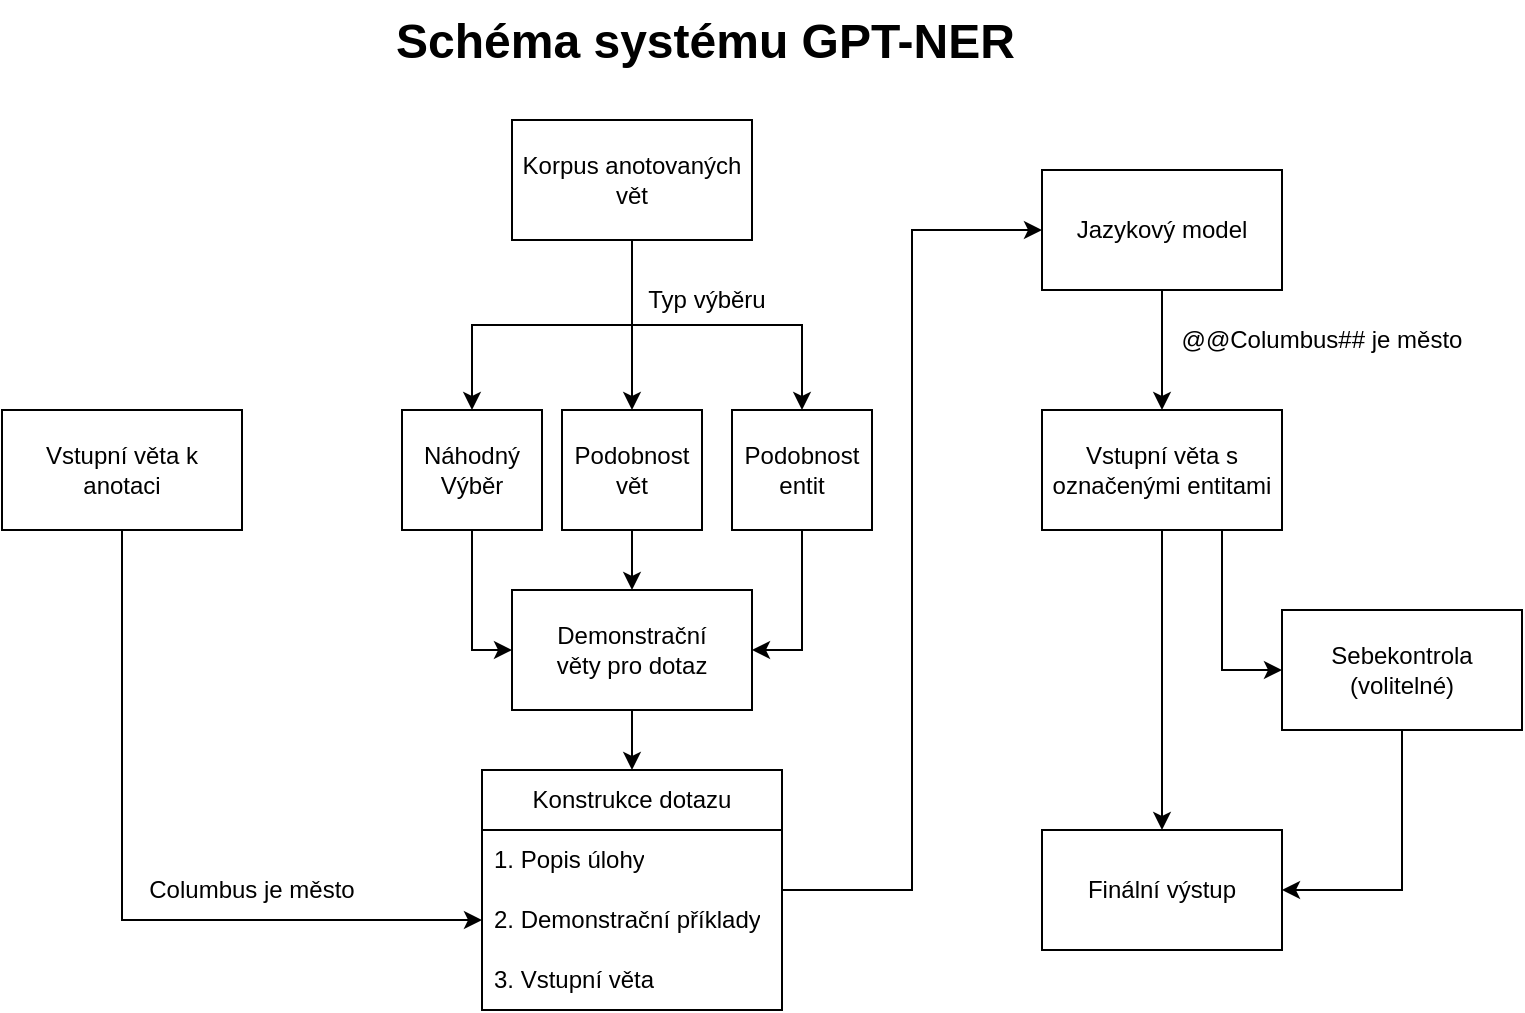 <mxfile version="24.9.1">
  <diagram name="Page-1" id="SEhFTJjyP5TGHyo1Qm9f">
    <mxGraphModel dx="1392" dy="842" grid="1" gridSize="10" guides="1" tooltips="1" connect="1" arrows="1" fold="1" page="1" pageScale="1" pageWidth="850" pageHeight="1100" math="0" shadow="0">
      <root>
        <mxCell id="0" />
        <mxCell id="1" parent="0" />
        <mxCell id="MraOp17JEpSf__5AFosI-23" value="" style="group;direction=east;" vertex="1" connectable="0" parent="1">
          <mxGeometry x="310" y="135" width="130" height="60" as="geometry" />
        </mxCell>
        <mxCell id="MraOp17JEpSf__5AFosI-2" value="" style="rounded=0;whiteSpace=wrap;html=1;movable=1;resizable=1;rotatable=1;deletable=1;editable=1;locked=0;connectable=1;direction=east;" vertex="1" parent="MraOp17JEpSf__5AFosI-23">
          <mxGeometry x="5" width="120" height="60" as="geometry" />
        </mxCell>
        <mxCell id="MraOp17JEpSf__5AFosI-15" value="Korpus anotovaných vět" style="text;html=1;align=center;verticalAlign=middle;whiteSpace=wrap;rounded=0;movable=1;resizable=1;rotatable=1;deletable=1;editable=1;locked=0;connectable=1;direction=east;" vertex="1" parent="MraOp17JEpSf__5AFosI-23">
          <mxGeometry y="5" width="130" height="50" as="geometry" />
        </mxCell>
        <mxCell id="MraOp17JEpSf__5AFosI-24" value="" style="group" vertex="1" connectable="0" parent="1">
          <mxGeometry x="60" y="280" width="120" height="60" as="geometry" />
        </mxCell>
        <mxCell id="MraOp17JEpSf__5AFosI-1" value="" style="rounded=0;whiteSpace=wrap;html=1;" vertex="1" parent="MraOp17JEpSf__5AFosI-24">
          <mxGeometry width="120" height="60" as="geometry" />
        </mxCell>
        <mxCell id="MraOp17JEpSf__5AFosI-21" value="Vstupní věta k anotaci" style="text;html=1;align=center;verticalAlign=middle;whiteSpace=wrap;rounded=0;" vertex="1" parent="MraOp17JEpSf__5AFosI-24">
          <mxGeometry x="5" y="15" width="110" height="30" as="geometry" />
        </mxCell>
        <mxCell id="MraOp17JEpSf__5AFosI-25" value="" style="group;direction=east;" vertex="1" connectable="0" parent="1">
          <mxGeometry x="260" y="280" width="70" height="60" as="geometry" />
        </mxCell>
        <mxCell id="MraOp17JEpSf__5AFosI-3" value="" style="rounded=0;whiteSpace=wrap;html=1;direction=east;" vertex="1" parent="MraOp17JEpSf__5AFosI-25">
          <mxGeometry width="70" height="60" as="geometry" />
        </mxCell>
        <mxCell id="MraOp17JEpSf__5AFosI-6" value="Náhodný Výběr" style="text;html=1;align=center;verticalAlign=middle;whiteSpace=wrap;rounded=0;direction=east;" vertex="1" parent="MraOp17JEpSf__5AFosI-25">
          <mxGeometry x="5" y="15" width="60" height="30" as="geometry" />
        </mxCell>
        <mxCell id="MraOp17JEpSf__5AFosI-26" value="" style="group;direction=east;" vertex="1" connectable="0" parent="1">
          <mxGeometry x="340" y="280" width="70" height="60" as="geometry" />
        </mxCell>
        <mxCell id="MraOp17JEpSf__5AFosI-4" value="" style="rounded=0;whiteSpace=wrap;html=1;direction=east;" vertex="1" parent="MraOp17JEpSf__5AFosI-26">
          <mxGeometry width="70" height="60" as="geometry" />
        </mxCell>
        <mxCell id="MraOp17JEpSf__5AFosI-10" value="Podobnost vět" style="text;html=1;align=center;verticalAlign=middle;whiteSpace=wrap;rounded=0;direction=east;" vertex="1" parent="MraOp17JEpSf__5AFosI-26">
          <mxGeometry x="5" y="15" width="60" height="30" as="geometry" />
        </mxCell>
        <mxCell id="MraOp17JEpSf__5AFosI-27" value="" style="group;direction=east;" vertex="1" connectable="0" parent="1">
          <mxGeometry x="425" y="280" width="70" height="60" as="geometry" />
        </mxCell>
        <mxCell id="MraOp17JEpSf__5AFosI-5" value="" style="rounded=0;whiteSpace=wrap;html=1;direction=east;" vertex="1" parent="MraOp17JEpSf__5AFosI-27">
          <mxGeometry width="70" height="60" as="geometry" />
        </mxCell>
        <mxCell id="MraOp17JEpSf__5AFosI-11" value="Podobnost entit" style="text;html=1;align=center;verticalAlign=middle;whiteSpace=wrap;rounded=0;direction=east;" vertex="1" parent="MraOp17JEpSf__5AFosI-27">
          <mxGeometry x="5" y="15" width="60" height="30" as="geometry" />
        </mxCell>
        <mxCell id="MraOp17JEpSf__5AFosI-28" value="" style="group;direction=east;" vertex="1" connectable="0" parent="1">
          <mxGeometry x="315" y="370" width="120" height="60" as="geometry" />
        </mxCell>
        <mxCell id="MraOp17JEpSf__5AFosI-16" value="" style="rounded=0;whiteSpace=wrap;html=1;direction=east;" vertex="1" parent="MraOp17JEpSf__5AFosI-28">
          <mxGeometry width="120" height="60" as="geometry" />
        </mxCell>
        <mxCell id="MraOp17JEpSf__5AFosI-17" value="Demonstrační věty pro dotaz" style="text;html=1;align=center;verticalAlign=middle;whiteSpace=wrap;rounded=0;direction=east;" vertex="1" parent="MraOp17JEpSf__5AFosI-28">
          <mxGeometry x="15" y="15" width="90" height="30" as="geometry" />
        </mxCell>
        <mxCell id="MraOp17JEpSf__5AFosI-12" style="edgeStyle=orthogonalEdgeStyle;rounded=0;orthogonalLoop=1;jettySize=auto;html=1;entryX=0.5;entryY=0;entryDx=0;entryDy=0;" edge="1" parent="1" source="MraOp17JEpSf__5AFosI-2" target="MraOp17JEpSf__5AFosI-3">
          <mxGeometry relative="1" as="geometry" />
        </mxCell>
        <mxCell id="MraOp17JEpSf__5AFosI-13" style="edgeStyle=orthogonalEdgeStyle;rounded=0;orthogonalLoop=1;jettySize=auto;html=1;exitX=0.5;exitY=1;exitDx=0;exitDy=0;entryX=0.5;entryY=0;entryDx=0;entryDy=0;" edge="1" parent="1" source="MraOp17JEpSf__5AFosI-2" target="MraOp17JEpSf__5AFosI-4">
          <mxGeometry relative="1" as="geometry" />
        </mxCell>
        <mxCell id="MraOp17JEpSf__5AFosI-14" style="edgeStyle=orthogonalEdgeStyle;rounded=0;orthogonalLoop=1;jettySize=auto;html=1;exitX=0.5;exitY=1;exitDx=0;exitDy=0;entryX=0.5;entryY=0;entryDx=0;entryDy=0;" edge="1" parent="1" source="MraOp17JEpSf__5AFosI-2" target="MraOp17JEpSf__5AFosI-5">
          <mxGeometry relative="1" as="geometry" />
        </mxCell>
        <mxCell id="MraOp17JEpSf__5AFosI-18" style="edgeStyle=orthogonalEdgeStyle;rounded=0;orthogonalLoop=1;jettySize=auto;html=1;exitX=0.5;exitY=1;exitDx=0;exitDy=0;entryX=0;entryY=0.5;entryDx=0;entryDy=0;" edge="1" parent="1" source="MraOp17JEpSf__5AFosI-3" target="MraOp17JEpSf__5AFosI-16">
          <mxGeometry relative="1" as="geometry" />
        </mxCell>
        <mxCell id="MraOp17JEpSf__5AFosI-19" style="edgeStyle=orthogonalEdgeStyle;rounded=0;orthogonalLoop=1;jettySize=auto;html=1;exitX=0.5;exitY=1;exitDx=0;exitDy=0;entryX=0.5;entryY=0;entryDx=0;entryDy=0;" edge="1" parent="1" source="MraOp17JEpSf__5AFosI-4" target="MraOp17JEpSf__5AFosI-16">
          <mxGeometry relative="1" as="geometry" />
        </mxCell>
        <mxCell id="MraOp17JEpSf__5AFosI-20" style="edgeStyle=orthogonalEdgeStyle;rounded=0;orthogonalLoop=1;jettySize=auto;html=1;exitX=0.5;exitY=1;exitDx=0;exitDy=0;entryX=1;entryY=0.5;entryDx=0;entryDy=0;" edge="1" parent="1" source="MraOp17JEpSf__5AFosI-5" target="MraOp17JEpSf__5AFosI-16">
          <mxGeometry relative="1" as="geometry" />
        </mxCell>
        <mxCell id="MraOp17JEpSf__5AFosI-29" value="Typ výběru" style="text;html=1;align=center;verticalAlign=middle;whiteSpace=wrap;rounded=0;" vertex="1" parent="1">
          <mxGeometry x="365" y="210" width="95" height="30" as="geometry" />
        </mxCell>
        <mxCell id="MraOp17JEpSf__5AFosI-40" style="edgeStyle=orthogonalEdgeStyle;rounded=0;orthogonalLoop=1;jettySize=auto;html=1;entryX=0;entryY=0.5;entryDx=0;entryDy=0;" edge="1" parent="1" source="MraOp17JEpSf__5AFosI-33" target="MraOp17JEpSf__5AFosI-39">
          <mxGeometry relative="1" as="geometry" />
        </mxCell>
        <mxCell id="MraOp17JEpSf__5AFosI-33" value="Konstrukce dotazu" style="swimlane;fontStyle=0;childLayout=stackLayout;horizontal=1;startSize=30;horizontalStack=0;resizeParent=1;resizeParentMax=0;resizeLast=0;collapsible=1;marginBottom=0;whiteSpace=wrap;html=1;" vertex="1" parent="1">
          <mxGeometry x="300" y="460" width="150" height="120" as="geometry" />
        </mxCell>
        <mxCell id="MraOp17JEpSf__5AFosI-34" value="1. Popis úlohy" style="text;strokeColor=none;fillColor=none;align=left;verticalAlign=middle;spacingLeft=4;spacingRight=4;overflow=hidden;points=[[0,0.5],[1,0.5]];portConstraint=eastwest;rotatable=0;whiteSpace=wrap;html=1;" vertex="1" parent="MraOp17JEpSf__5AFosI-33">
          <mxGeometry y="30" width="150" height="30" as="geometry" />
        </mxCell>
        <mxCell id="MraOp17JEpSf__5AFosI-35" value="2. Demonstrační příklady" style="text;strokeColor=none;fillColor=none;align=left;verticalAlign=middle;spacingLeft=4;spacingRight=4;overflow=hidden;points=[[0,0.5],[1,0.5]];portConstraint=eastwest;rotatable=0;whiteSpace=wrap;html=1;" vertex="1" parent="MraOp17JEpSf__5AFosI-33">
          <mxGeometry y="60" width="150" height="30" as="geometry" />
        </mxCell>
        <mxCell id="MraOp17JEpSf__5AFosI-36" value="3. Vstupní věta" style="text;strokeColor=none;fillColor=none;align=left;verticalAlign=middle;spacingLeft=4;spacingRight=4;overflow=hidden;points=[[0,0.5],[1,0.5]];portConstraint=eastwest;rotatable=0;whiteSpace=wrap;html=1;" vertex="1" parent="MraOp17JEpSf__5AFosI-33">
          <mxGeometry y="90" width="150" height="30" as="geometry" />
        </mxCell>
        <mxCell id="MraOp17JEpSf__5AFosI-37" style="edgeStyle=orthogonalEdgeStyle;rounded=0;orthogonalLoop=1;jettySize=auto;html=1;entryX=0.5;entryY=0;entryDx=0;entryDy=0;" edge="1" parent="1" source="MraOp17JEpSf__5AFosI-16" target="MraOp17JEpSf__5AFosI-33">
          <mxGeometry relative="1" as="geometry" />
        </mxCell>
        <mxCell id="MraOp17JEpSf__5AFosI-38" style="edgeStyle=orthogonalEdgeStyle;rounded=0;orthogonalLoop=1;jettySize=auto;html=1;exitX=0.5;exitY=1;exitDx=0;exitDy=0;entryX=0;entryY=0.5;entryDx=0;entryDy=0;" edge="1" parent="1" source="MraOp17JEpSf__5AFosI-1" target="MraOp17JEpSf__5AFosI-35">
          <mxGeometry relative="1" as="geometry" />
        </mxCell>
        <mxCell id="MraOp17JEpSf__5AFosI-44" style="edgeStyle=orthogonalEdgeStyle;rounded=0;orthogonalLoop=1;jettySize=auto;html=1;entryX=0.5;entryY=0;entryDx=0;entryDy=0;" edge="1" parent="1" source="MraOp17JEpSf__5AFosI-39" target="MraOp17JEpSf__5AFosI-42">
          <mxGeometry relative="1" as="geometry" />
        </mxCell>
        <mxCell id="MraOp17JEpSf__5AFosI-49" style="edgeStyle=orthogonalEdgeStyle;rounded=0;orthogonalLoop=1;jettySize=auto;html=1;entryX=0.5;entryY=0;entryDx=0;entryDy=0;" edge="1" parent="1" source="MraOp17JEpSf__5AFosI-42" target="MraOp17JEpSf__5AFosI-45">
          <mxGeometry relative="1" as="geometry" />
        </mxCell>
        <mxCell id="MraOp17JEpSf__5AFosI-50" style="edgeStyle=orthogonalEdgeStyle;rounded=0;orthogonalLoop=1;jettySize=auto;html=1;exitX=0.75;exitY=1;exitDx=0;exitDy=0;entryX=0;entryY=0.5;entryDx=0;entryDy=0;" edge="1" parent="1" source="MraOp17JEpSf__5AFosI-42" target="MraOp17JEpSf__5AFosI-47">
          <mxGeometry relative="1" as="geometry" />
        </mxCell>
        <mxCell id="MraOp17JEpSf__5AFosI-52" style="edgeStyle=orthogonalEdgeStyle;rounded=0;orthogonalLoop=1;jettySize=auto;html=1;entryX=1;entryY=0.5;entryDx=0;entryDy=0;" edge="1" parent="1" source="MraOp17JEpSf__5AFosI-47" target="MraOp17JEpSf__5AFosI-45">
          <mxGeometry relative="1" as="geometry" />
        </mxCell>
        <mxCell id="MraOp17JEpSf__5AFosI-53" value="" style="group" vertex="1" connectable="0" parent="1">
          <mxGeometry x="700" y="380" width="120" height="60" as="geometry" />
        </mxCell>
        <mxCell id="MraOp17JEpSf__5AFosI-47" value="" style="rounded=0;whiteSpace=wrap;html=1;" vertex="1" parent="MraOp17JEpSf__5AFosI-53">
          <mxGeometry width="120" height="60" as="geometry" />
        </mxCell>
        <mxCell id="MraOp17JEpSf__5AFosI-48" value="Sebekontrola (volitelné)" style="text;html=1;align=center;verticalAlign=middle;whiteSpace=wrap;rounded=0;" vertex="1" parent="MraOp17JEpSf__5AFosI-53">
          <mxGeometry x="30" y="15" width="60" height="30" as="geometry" />
        </mxCell>
        <mxCell id="MraOp17JEpSf__5AFosI-54" value="" style="group" vertex="1" connectable="0" parent="1">
          <mxGeometry x="580" y="490" width="120" height="60" as="geometry" />
        </mxCell>
        <mxCell id="MraOp17JEpSf__5AFosI-45" value="" style="rounded=0;whiteSpace=wrap;html=1;" vertex="1" parent="MraOp17JEpSf__5AFosI-54">
          <mxGeometry width="120" height="60" as="geometry" />
        </mxCell>
        <mxCell id="MraOp17JEpSf__5AFosI-46" value="Finální výstup" style="text;html=1;align=center;verticalAlign=middle;whiteSpace=wrap;rounded=0;" vertex="1" parent="MraOp17JEpSf__5AFosI-54">
          <mxGeometry x="10" y="15" width="100" height="30" as="geometry" />
        </mxCell>
        <mxCell id="MraOp17JEpSf__5AFosI-55" value="" style="group" vertex="1" connectable="0" parent="1">
          <mxGeometry x="575" y="280" width="130" height="60" as="geometry" />
        </mxCell>
        <mxCell id="MraOp17JEpSf__5AFosI-42" value="" style="rounded=0;whiteSpace=wrap;html=1;" vertex="1" parent="MraOp17JEpSf__5AFosI-55">
          <mxGeometry x="5" width="120" height="60" as="geometry" />
        </mxCell>
        <mxCell id="MraOp17JEpSf__5AFosI-43" value="Vstupní věta s označenými entitami" style="text;html=1;align=center;verticalAlign=middle;whiteSpace=wrap;rounded=0;" vertex="1" parent="MraOp17JEpSf__5AFosI-55">
          <mxGeometry y="15" width="130" height="30" as="geometry" />
        </mxCell>
        <mxCell id="MraOp17JEpSf__5AFosI-56" value="" style="group" vertex="1" connectable="0" parent="1">
          <mxGeometry x="575" y="160" width="130" height="60" as="geometry" />
        </mxCell>
        <mxCell id="MraOp17JEpSf__5AFosI-39" value="" style="rounded=0;whiteSpace=wrap;html=1;" vertex="1" parent="MraOp17JEpSf__5AFosI-56">
          <mxGeometry x="5" width="120" height="60" as="geometry" />
        </mxCell>
        <mxCell id="MraOp17JEpSf__5AFosI-41" value="Jazykový model" style="text;html=1;align=center;verticalAlign=middle;whiteSpace=wrap;rounded=0;" vertex="1" parent="MraOp17JEpSf__5AFosI-56">
          <mxGeometry y="15" width="130" height="30" as="geometry" />
        </mxCell>
        <mxCell id="MraOp17JEpSf__5AFosI-59" value="&lt;h1 style=&quot;margin-top: 0px;&quot;&gt;Schéma systému GPT-NER&lt;/h1&gt;" style="text;html=1;whiteSpace=wrap;overflow=hidden;rounded=0;" vertex="1" parent="1">
          <mxGeometry x="255" y="75" width="340" height="120" as="geometry" />
        </mxCell>
        <mxCell id="MraOp17JEpSf__5AFosI-60" value="@@Columbus## je město" style="text;html=1;align=center;verticalAlign=middle;whiteSpace=wrap;rounded=0;" vertex="1" parent="1">
          <mxGeometry x="640" y="230" width="160" height="30" as="geometry" />
        </mxCell>
        <mxCell id="MraOp17JEpSf__5AFosI-61" value="Columbus je město" style="text;html=1;align=center;verticalAlign=middle;whiteSpace=wrap;rounded=0;" vertex="1" parent="1">
          <mxGeometry x="115" y="505" width="140" height="30" as="geometry" />
        </mxCell>
      </root>
    </mxGraphModel>
  </diagram>
</mxfile>
